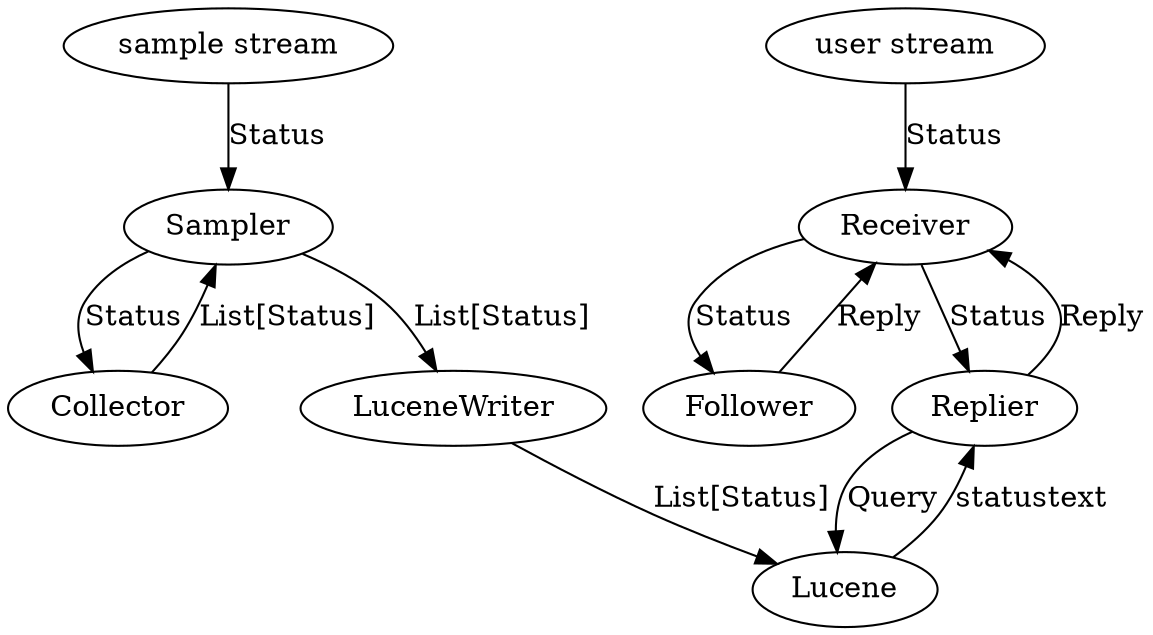 digraph "actors" {
    "sample stream" -> "Sampler" [label="Status"];
    "Sampler" -> "Collector" [label="Status"];
    "Collector" -> "Sampler" [label="List[Status]"];
    "Sampler" -> "LuceneWriter" [label="List[Status]"];
    "LuceneWriter" -> "Lucene" [label="List[Status]"];
    "user stream" -> "Receiver" [label="Status"];
    "Receiver" -> "Follower" [label="Status"];
    "Receiver" -> "Replier" [label="Status"];
    "Replier" -> "Lucene" [label="Query"];
    "Lucene" -> "Replier" [label="statustext"];
    "Follower" -> "Receiver" [label="Reply"];
    "Replier" -> "Receiver" [label="Reply"];
    { rank=same "sample stream" "user stream" }
    { rank=sink "Lucene" }
}